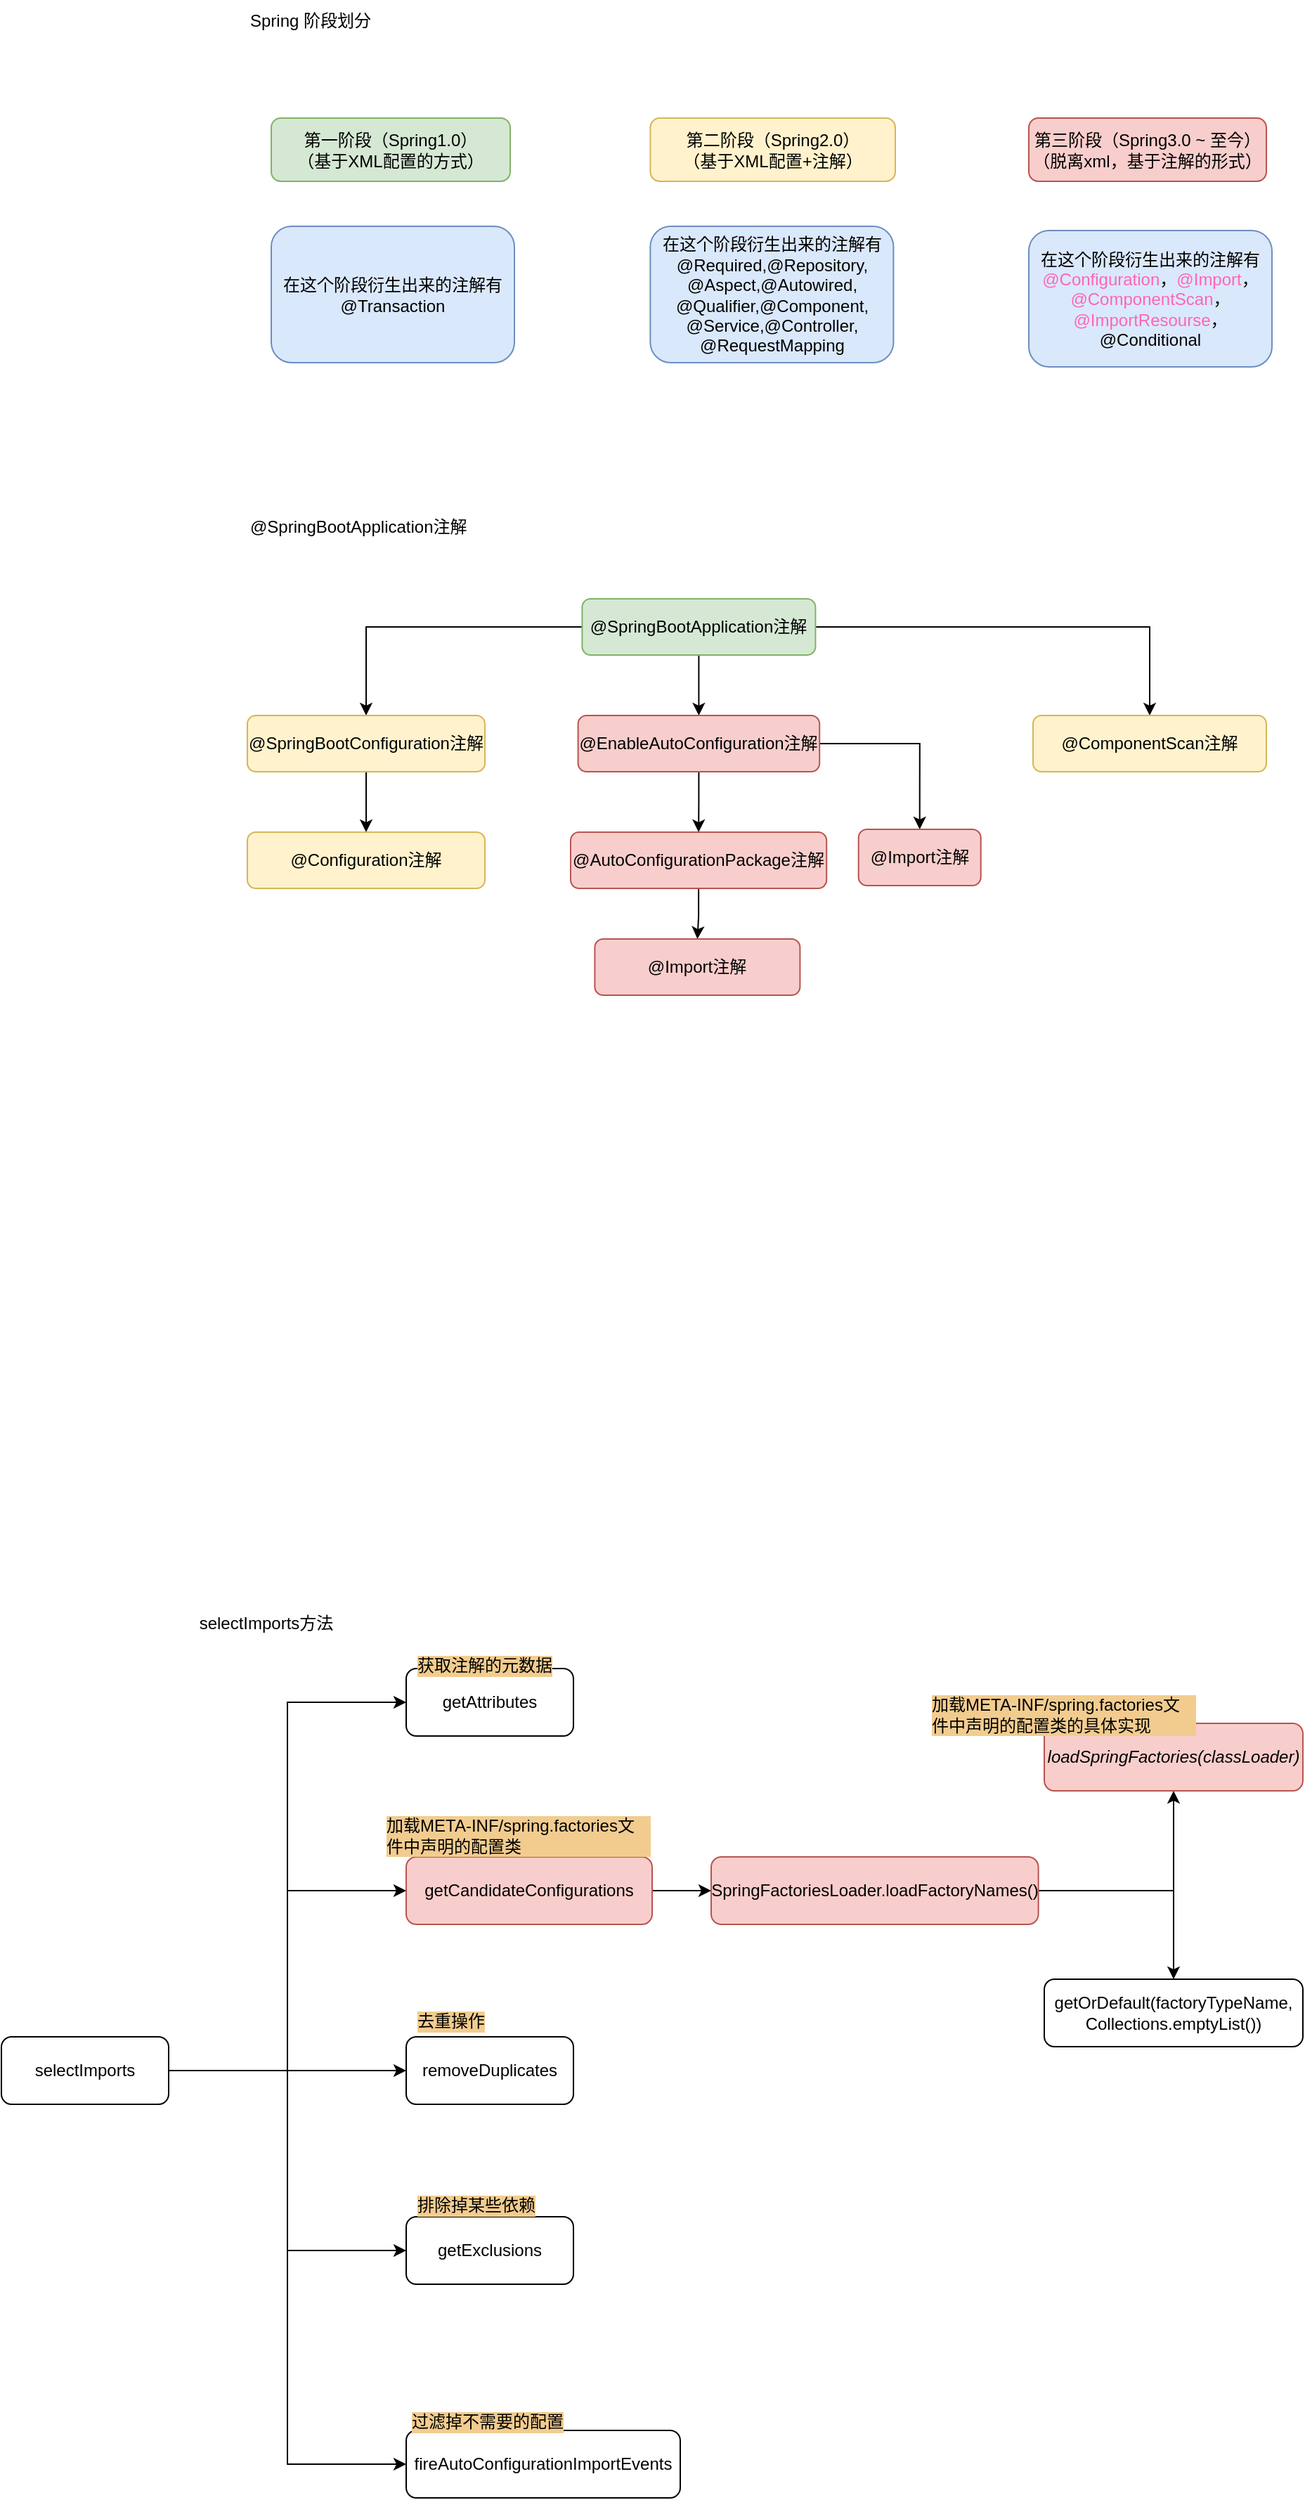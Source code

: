 <mxfile version="28.2.4">
  <diagram name="第 1 页" id="ZmwT_X2YFcdZnKuKyjx4">
    <mxGraphModel dx="2040" dy="730" grid="0" gridSize="10" guides="1" tooltips="1" connect="1" arrows="1" fold="1" page="1" pageScale="1" pageWidth="827" pageHeight="1169" math="0" shadow="0">
      <root>
        <mxCell id="0" />
        <mxCell id="1" parent="0" />
        <mxCell id="CRIQ0p4wAAM1cMivIsNs-1" value="第一阶段（Spring1.0）&lt;br&gt;（基于XML配置的方式）" style="rounded=1;whiteSpace=wrap;html=1;container=0;fillColor=#d5e8d4;strokeColor=#82b366;textShadow=0;labelBackgroundColor=none;glass=0;" vertex="1" parent="1">
          <mxGeometry x="73" y="130" width="170" height="45" as="geometry" />
        </mxCell>
        <mxCell id="CRIQ0p4wAAM1cMivIsNs-2" value="第二阶段（Spring2.0）&lt;br&gt;（基于XML配置+注解）" style="rounded=1;whiteSpace=wrap;html=1;container=0;fillColor=#fff2cc;strokeColor=#d6b656;textShadow=0;labelBackgroundColor=none;glass=0;" vertex="1" parent="1">
          <mxGeometry x="342.7" y="130" width="174.3" height="45" as="geometry" />
        </mxCell>
        <mxCell id="CRIQ0p4wAAM1cMivIsNs-3" value="第三阶段（Spring3.0 ~ 至今）&lt;br&gt;（脱离xml，基于注解的形式）" style="rounded=1;whiteSpace=wrap;html=1;container=0;fillColor=#f8cecc;strokeColor=#b85450;textShadow=0;labelBackgroundColor=none;glass=0;" vertex="1" parent="1">
          <mxGeometry x="612" y="130" width="169" height="45" as="geometry" />
        </mxCell>
        <mxCell id="CRIQ0p4wAAM1cMivIsNs-12" value="在这个阶段衍生出来的注解有@Transaction" style="rounded=1;whiteSpace=wrap;html=1;fillColor=#dae8fc;strokeColor=#6c8ebf;textShadow=0;labelBackgroundColor=none;glass=0;" vertex="1" parent="1">
          <mxGeometry x="73" y="207" width="173" height="97" as="geometry" />
        </mxCell>
        <mxCell id="CRIQ0p4wAAM1cMivIsNs-13" value="在这个阶段衍生出来的注解有&lt;br&gt;@Required,@Repository,&lt;div&gt;@Aspect,@Autowired,&lt;/div&gt;&lt;div&gt;@Qualifier,@Component,&lt;/div&gt;&lt;div&gt;@Service,@Controller,&lt;/div&gt;&lt;div&gt;@RequestMapping&lt;/div&gt;" style="rounded=1;whiteSpace=wrap;html=1;fillColor=#dae8fc;strokeColor=#6c8ebf;textShadow=0;labelBackgroundColor=none;glass=0;" vertex="1" parent="1">
          <mxGeometry x="342.7" y="207" width="173" height="97" as="geometry" />
        </mxCell>
        <mxCell id="CRIQ0p4wAAM1cMivIsNs-14" value="在这个阶段衍生出来的注解有&lt;br&gt;&lt;font style=&quot;color: rgb(255, 102, 179);&quot;&gt;@Configuration&lt;/font&gt;，&lt;font style=&quot;color: rgb(255, 102, 179);&quot;&gt;@Import&lt;/font&gt;，&lt;font style=&quot;color: rgb(255, 102, 179);&quot;&gt;@ComponentScan&lt;/font&gt;，&lt;font style=&quot;color: rgb(255, 102, 179);&quot;&gt;@ImportResourse&lt;/font&gt;，@Conditional" style="rounded=1;whiteSpace=wrap;html=1;fillColor=#dae8fc;strokeColor=#6c8ebf;textShadow=0;labelBackgroundColor=none;glass=0;" vertex="1" parent="1">
          <mxGeometry x="612" y="210" width="173" height="97" as="geometry" />
        </mxCell>
        <mxCell id="CRIQ0p4wAAM1cMivIsNs-21" value="" style="edgeStyle=orthogonalEdgeStyle;rounded=0;orthogonalLoop=1;jettySize=auto;html=1;" edge="1" parent="1" source="CRIQ0p4wAAM1cMivIsNs-17" target="CRIQ0p4wAAM1cMivIsNs-19">
          <mxGeometry relative="1" as="geometry" />
        </mxCell>
        <mxCell id="CRIQ0p4wAAM1cMivIsNs-22" style="edgeStyle=orthogonalEdgeStyle;rounded=0;orthogonalLoop=1;jettySize=auto;html=1;entryX=0.5;entryY=0;entryDx=0;entryDy=0;" edge="1" parent="1" source="CRIQ0p4wAAM1cMivIsNs-17" target="CRIQ0p4wAAM1cMivIsNs-18">
          <mxGeometry relative="1" as="geometry" />
        </mxCell>
        <mxCell id="CRIQ0p4wAAM1cMivIsNs-23" style="edgeStyle=orthogonalEdgeStyle;rounded=0;orthogonalLoop=1;jettySize=auto;html=1;" edge="1" parent="1" source="CRIQ0p4wAAM1cMivIsNs-17" target="CRIQ0p4wAAM1cMivIsNs-20">
          <mxGeometry relative="1" as="geometry" />
        </mxCell>
        <mxCell id="CRIQ0p4wAAM1cMivIsNs-17" value="@SpringBootApplication注解" style="rounded=1;whiteSpace=wrap;html=1;fillColor=#d5e8d4;strokeColor=#82b366;" vertex="1" parent="1">
          <mxGeometry x="294.2" y="472" width="166" height="40" as="geometry" />
        </mxCell>
        <mxCell id="CRIQ0p4wAAM1cMivIsNs-25" value="" style="edgeStyle=orthogonalEdgeStyle;rounded=0;orthogonalLoop=1;jettySize=auto;html=1;" edge="1" parent="1" source="CRIQ0p4wAAM1cMivIsNs-18" target="CRIQ0p4wAAM1cMivIsNs-24">
          <mxGeometry relative="1" as="geometry" />
        </mxCell>
        <mxCell id="CRIQ0p4wAAM1cMivIsNs-18" value="@SpringBootConfiguration注解" style="rounded=1;whiteSpace=wrap;html=1;fillColor=#fff2cc;strokeColor=#d6b656;" vertex="1" parent="1">
          <mxGeometry x="56" y="555" width="169" height="40" as="geometry" />
        </mxCell>
        <mxCell id="CRIQ0p4wAAM1cMivIsNs-27" value="" style="edgeStyle=orthogonalEdgeStyle;rounded=0;orthogonalLoop=1;jettySize=auto;html=1;" edge="1" parent="1" source="CRIQ0p4wAAM1cMivIsNs-19" target="CRIQ0p4wAAM1cMivIsNs-26">
          <mxGeometry relative="1" as="geometry" />
        </mxCell>
        <mxCell id="CRIQ0p4wAAM1cMivIsNs-30" style="edgeStyle=orthogonalEdgeStyle;rounded=0;orthogonalLoop=1;jettySize=auto;html=1;entryX=0.5;entryY=0;entryDx=0;entryDy=0;" edge="1" parent="1" source="CRIQ0p4wAAM1cMivIsNs-19" target="CRIQ0p4wAAM1cMivIsNs-28">
          <mxGeometry relative="1" as="geometry" />
        </mxCell>
        <mxCell id="CRIQ0p4wAAM1cMivIsNs-19" value="@EnableAutoConfiguration注解" style="rounded=1;whiteSpace=wrap;html=1;fillColor=#f8cecc;strokeColor=#b85450;" vertex="1" parent="1">
          <mxGeometry x="291.3" y="555" width="171.8" height="40" as="geometry" />
        </mxCell>
        <mxCell id="CRIQ0p4wAAM1cMivIsNs-20" value="@ComponentScan注解" style="rounded=1;whiteSpace=wrap;html=1;fillColor=#fff2cc;strokeColor=#d6b656;" vertex="1" parent="1">
          <mxGeometry x="615" y="555" width="166" height="40" as="geometry" />
        </mxCell>
        <mxCell id="CRIQ0p4wAAM1cMivIsNs-24" value="@Configuration注解" style="rounded=1;whiteSpace=wrap;html=1;fillColor=#fff2cc;strokeColor=#d6b656;" vertex="1" parent="1">
          <mxGeometry x="56" y="638" width="169" height="40" as="geometry" />
        </mxCell>
        <mxCell id="CRIQ0p4wAAM1cMivIsNs-34" value="" style="edgeStyle=orthogonalEdgeStyle;rounded=0;orthogonalLoop=1;jettySize=auto;html=1;" edge="1" parent="1" source="CRIQ0p4wAAM1cMivIsNs-26" target="CRIQ0p4wAAM1cMivIsNs-33">
          <mxGeometry relative="1" as="geometry" />
        </mxCell>
        <mxCell id="CRIQ0p4wAAM1cMivIsNs-26" value="@AutoConfigurationPackage注解" style="rounded=1;whiteSpace=wrap;html=1;fillColor=#f8cecc;strokeColor=#b85450;" vertex="1" parent="1">
          <mxGeometry x="286" y="638" width="182.1" height="40" as="geometry" />
        </mxCell>
        <mxCell id="CRIQ0p4wAAM1cMivIsNs-28" value="@Import注解" style="rounded=1;whiteSpace=wrap;html=1;fillColor=#f8cecc;strokeColor=#b85450;" vertex="1" parent="1">
          <mxGeometry x="490.85" y="636" width="87" height="40" as="geometry" />
        </mxCell>
        <mxCell id="CRIQ0p4wAAM1cMivIsNs-31" value="@SpringBootApplication注解" style="text;html=1;align=left;verticalAlign=middle;whiteSpace=wrap;rounded=0;" vertex="1" parent="1">
          <mxGeometry x="56" y="406" width="184" height="30" as="geometry" />
        </mxCell>
        <mxCell id="CRIQ0p4wAAM1cMivIsNs-32" value="Spring 阶段划分" style="text;html=1;align=left;verticalAlign=middle;whiteSpace=wrap;rounded=0;" vertex="1" parent="1">
          <mxGeometry x="56" y="46" width="131" height="30" as="geometry" />
        </mxCell>
        <mxCell id="CRIQ0p4wAAM1cMivIsNs-33" value="@Import注解" style="rounded=1;whiteSpace=wrap;html=1;fillColor=#f8cecc;strokeColor=#b85450;" vertex="1" parent="1">
          <mxGeometry x="303.2" y="714" width="146" height="40" as="geometry" />
        </mxCell>
        <mxCell id="CRIQ0p4wAAM1cMivIsNs-37" value="&lt;span style=&quot;text-align: left;&quot;&gt;selectImports方法&lt;/span&gt;" style="text;html=1;align=center;verticalAlign=middle;whiteSpace=wrap;rounded=0;" vertex="1" parent="1">
          <mxGeometry x="10" y="1186" width="119" height="30" as="geometry" />
        </mxCell>
        <mxCell id="CRIQ0p4wAAM1cMivIsNs-59" value="" style="edgeStyle=orthogonalEdgeStyle;rounded=0;orthogonalLoop=1;jettySize=auto;html=1;" edge="1" parent="1" source="CRIQ0p4wAAM1cMivIsNs-39" target="CRIQ0p4wAAM1cMivIsNs-58">
          <mxGeometry relative="1" as="geometry" />
        </mxCell>
        <mxCell id="CRIQ0p4wAAM1cMivIsNs-39" value="&lt;div style=&quot;text-align: left;&quot;&gt;&lt;span style=&quot;&quot;&gt;getCandidateConfigurations&lt;/span&gt;&lt;/div&gt;" style="rounded=1;whiteSpace=wrap;html=1;labelBackgroundColor=none;fillColor=#f8cecc;strokeColor=#b85450;" vertex="1" parent="1">
          <mxGeometry x="169" y="1367" width="175" height="48" as="geometry" />
        </mxCell>
        <mxCell id="CRIQ0p4wAAM1cMivIsNs-41" style="edgeStyle=orthogonalEdgeStyle;rounded=0;orthogonalLoop=1;jettySize=auto;html=1;entryX=0;entryY=0.5;entryDx=0;entryDy=0;" edge="1" parent="1" source="CRIQ0p4wAAM1cMivIsNs-40" target="CRIQ0p4wAAM1cMivIsNs-39">
          <mxGeometry relative="1" as="geometry" />
        </mxCell>
        <mxCell id="CRIQ0p4wAAM1cMivIsNs-46" style="edgeStyle=orthogonalEdgeStyle;rounded=0;orthogonalLoop=1;jettySize=auto;html=1;entryX=0;entryY=0.5;entryDx=0;entryDy=0;" edge="1" parent="1" source="CRIQ0p4wAAM1cMivIsNs-40" target="CRIQ0p4wAAM1cMivIsNs-45">
          <mxGeometry relative="1" as="geometry" />
        </mxCell>
        <mxCell id="CRIQ0p4wAAM1cMivIsNs-48" style="edgeStyle=orthogonalEdgeStyle;rounded=0;orthogonalLoop=1;jettySize=auto;html=1;entryX=0;entryY=0.5;entryDx=0;entryDy=0;" edge="1" parent="1" source="CRIQ0p4wAAM1cMivIsNs-40" target="CRIQ0p4wAAM1cMivIsNs-44">
          <mxGeometry relative="1" as="geometry" />
        </mxCell>
        <mxCell id="CRIQ0p4wAAM1cMivIsNs-49" style="edgeStyle=orthogonalEdgeStyle;rounded=0;orthogonalLoop=1;jettySize=auto;html=1;entryX=0;entryY=0.5;entryDx=0;entryDy=0;" edge="1" parent="1" source="CRIQ0p4wAAM1cMivIsNs-40" target="CRIQ0p4wAAM1cMivIsNs-43">
          <mxGeometry relative="1" as="geometry" />
        </mxCell>
        <mxCell id="CRIQ0p4wAAM1cMivIsNs-50" style="edgeStyle=orthogonalEdgeStyle;rounded=0;orthogonalLoop=1;jettySize=auto;html=1;" edge="1" parent="1" source="CRIQ0p4wAAM1cMivIsNs-40" target="CRIQ0p4wAAM1cMivIsNs-42">
          <mxGeometry relative="1" as="geometry" />
        </mxCell>
        <mxCell id="CRIQ0p4wAAM1cMivIsNs-40" value="&lt;span style=&quot;text-align: left;&quot;&gt;selectImports&lt;/span&gt;" style="rounded=1;whiteSpace=wrap;html=1;" vertex="1" parent="1">
          <mxGeometry x="-119" y="1495" width="119" height="48" as="geometry" />
        </mxCell>
        <mxCell id="CRIQ0p4wAAM1cMivIsNs-42" value="&lt;div style=&quot;text-align: left;&quot;&gt;&lt;span style=&quot;background-color: transparent;&quot;&gt;removeDuplicates&lt;/span&gt;&lt;/div&gt;" style="rounded=1;whiteSpace=wrap;html=1;" vertex="1" parent="1">
          <mxGeometry x="169" y="1495" width="119" height="48" as="geometry" />
        </mxCell>
        <mxCell id="CRIQ0p4wAAM1cMivIsNs-43" value="&lt;div style=&quot;text-align: left;&quot;&gt;&lt;span style=&quot;background-color: transparent;&quot;&gt;getExclusions&lt;/span&gt;&lt;/div&gt;" style="rounded=1;whiteSpace=wrap;html=1;" vertex="1" parent="1">
          <mxGeometry x="169" y="1623" width="119" height="48" as="geometry" />
        </mxCell>
        <mxCell id="CRIQ0p4wAAM1cMivIsNs-44" value="&lt;div style=&quot;text-align: left;&quot;&gt;&lt;span style=&quot;background-color: transparent;&quot;&gt;fireAutoConfigurationImportEvents&lt;/span&gt;&lt;/div&gt;" style="rounded=1;whiteSpace=wrap;html=1;" vertex="1" parent="1">
          <mxGeometry x="169" y="1775" width="195" height="48" as="geometry" />
        </mxCell>
        <mxCell id="CRIQ0p4wAAM1cMivIsNs-45" value="getAttributes" style="rounded=1;whiteSpace=wrap;html=1;" vertex="1" parent="1">
          <mxGeometry x="169" y="1233" width="119" height="48" as="geometry" />
        </mxCell>
        <mxCell id="CRIQ0p4wAAM1cMivIsNs-52" value="&lt;span style=&quot;&quot;&gt;加载META-INF/spring.factories文件中声明的配置类&lt;/span&gt;" style="text;html=1;align=left;verticalAlign=middle;whiteSpace=wrap;rounded=0;labelBackgroundColor=#F2CC8F;rotation=0;" vertex="1" parent="1">
          <mxGeometry x="152.7" y="1337" width="190" height="30" as="geometry" />
        </mxCell>
        <mxCell id="CRIQ0p4wAAM1cMivIsNs-54" value="获取注解的元数据" style="text;html=1;align=left;verticalAlign=middle;whiteSpace=wrap;rounded=0;labelBackgroundColor=#F2CC8F;" vertex="1" parent="1">
          <mxGeometry x="174.75" y="1216" width="107.5" height="30" as="geometry" />
        </mxCell>
        <mxCell id="CRIQ0p4wAAM1cMivIsNs-55" value="去重操作" style="text;html=1;align=left;verticalAlign=middle;whiteSpace=wrap;rounded=0;labelBackgroundColor=#F2CC8F;" vertex="1" parent="1">
          <mxGeometry x="174.75" y="1469" width="86.5" height="30" as="geometry" />
        </mxCell>
        <mxCell id="CRIQ0p4wAAM1cMivIsNs-56" value="排除掉某些依赖" style="text;html=1;align=left;verticalAlign=middle;whiteSpace=wrap;rounded=0;labelBackgroundColor=#F2CC8F;" vertex="1" parent="1">
          <mxGeometry x="174.75" y="1600" width="86.5" height="30" as="geometry" />
        </mxCell>
        <mxCell id="CRIQ0p4wAAM1cMivIsNs-57" value="过滤掉不需要的配置" style="text;html=1;align=left;verticalAlign=middle;whiteSpace=wrap;rounded=0;labelBackgroundColor=#F2CC8F;" vertex="1" parent="1">
          <mxGeometry x="171" y="1754" width="111" height="30" as="geometry" />
        </mxCell>
        <mxCell id="CRIQ0p4wAAM1cMivIsNs-61" value="" style="edgeStyle=orthogonalEdgeStyle;rounded=0;orthogonalLoop=1;jettySize=auto;html=1;" edge="1" parent="1" source="CRIQ0p4wAAM1cMivIsNs-58" target="CRIQ0p4wAAM1cMivIsNs-60">
          <mxGeometry relative="1" as="geometry" />
        </mxCell>
        <mxCell id="CRIQ0p4wAAM1cMivIsNs-63" value="" style="edgeStyle=orthogonalEdgeStyle;rounded=0;orthogonalLoop=1;jettySize=auto;html=1;" edge="1" parent="1" source="CRIQ0p4wAAM1cMivIsNs-58" target="CRIQ0p4wAAM1cMivIsNs-62">
          <mxGeometry relative="1" as="geometry" />
        </mxCell>
        <mxCell id="CRIQ0p4wAAM1cMivIsNs-58" value="SpringFactoriesLoader.loadFactoryNames()" style="rounded=1;whiteSpace=wrap;html=1;labelBackgroundColor=none;fillColor=#f8cecc;strokeColor=#b85450;" vertex="1" parent="1">
          <mxGeometry x="386" y="1367" width="232.8" height="48" as="geometry" />
        </mxCell>
        <mxCell id="CRIQ0p4wAAM1cMivIsNs-60" value="&lt;i&gt;loadSpringFactories(classLoader)&lt;br&gt;&lt;/i&gt;" style="rounded=1;whiteSpace=wrap;html=1;labelBackgroundColor=none;fillColor=#f8cecc;strokeColor=#b85450;" vertex="1" parent="1">
          <mxGeometry x="623" y="1272" width="184" height="48" as="geometry" />
        </mxCell>
        <mxCell id="CRIQ0p4wAAM1cMivIsNs-62" value="getOrDefault(factoryTypeName, Collections.emptyList())" style="rounded=1;whiteSpace=wrap;html=1;labelBackgroundColor=none;fillColor=default;" vertex="1" parent="1">
          <mxGeometry x="623" y="1454" width="184" height="48" as="geometry" />
        </mxCell>
        <mxCell id="CRIQ0p4wAAM1cMivIsNs-64" value="&lt;span style=&quot;&quot;&gt;加载META-INF/spring.factories文件中声明的配置类的具体实现&lt;/span&gt;" style="text;html=1;align=left;verticalAlign=middle;whiteSpace=wrap;rounded=0;labelBackgroundColor=#F2CC8F;rotation=0;" vertex="1" parent="1">
          <mxGeometry x="541" y="1251" width="190" height="30" as="geometry" />
        </mxCell>
      </root>
    </mxGraphModel>
  </diagram>
</mxfile>
